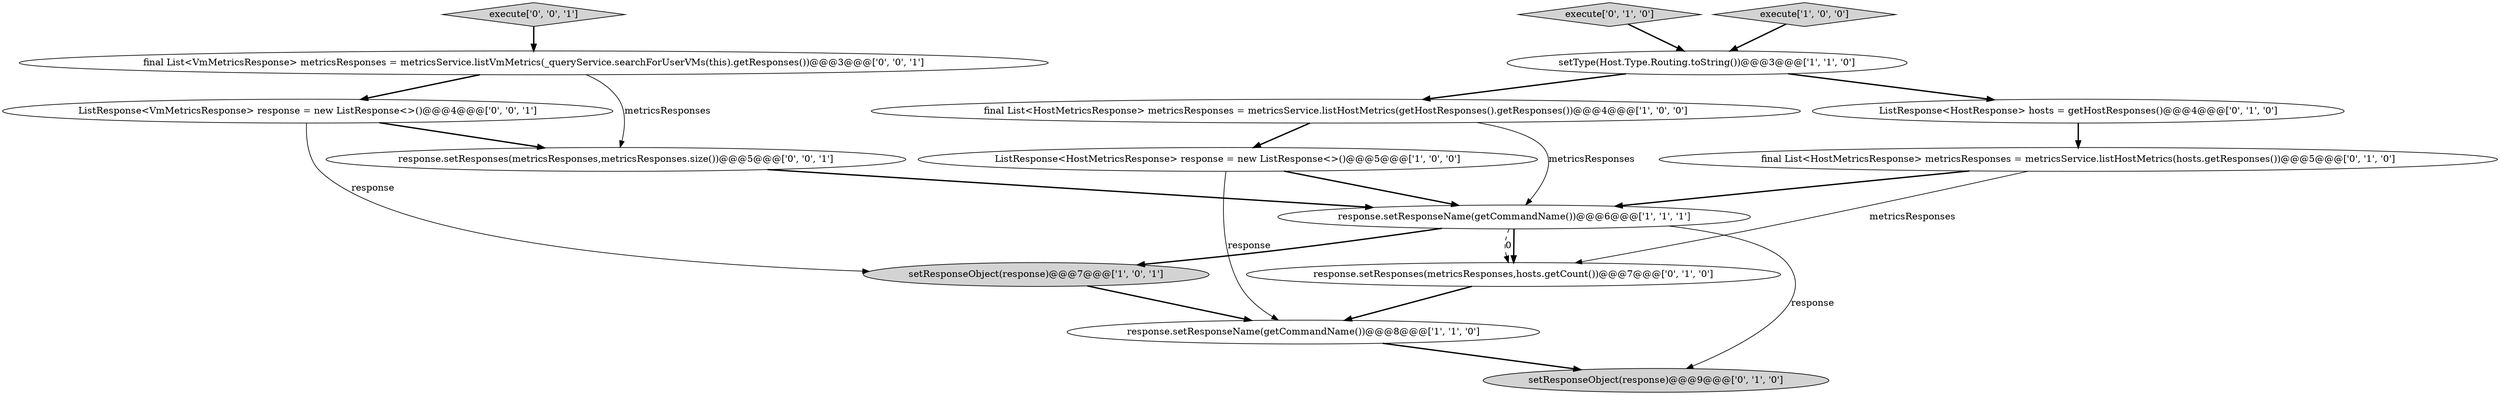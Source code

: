 digraph {
2 [style = filled, label = "execute['1', '0', '0']", fillcolor = lightgray, shape = diamond image = "AAA0AAABBB1BBB"];
1 [style = filled, label = "response.setResponseName(getCommandName())@@@6@@@['1', '1', '1']", fillcolor = white, shape = ellipse image = "AAA0AAABBB1BBB"];
14 [style = filled, label = "execute['0', '0', '1']", fillcolor = lightgray, shape = diamond image = "AAA0AAABBB3BBB"];
11 [style = filled, label = "execute['0', '1', '0']", fillcolor = lightgray, shape = diamond image = "AAA0AAABBB2BBB"];
12 [style = filled, label = "response.setResponses(metricsResponses,metricsResponses.size())@@@5@@@['0', '0', '1']", fillcolor = white, shape = ellipse image = "AAA0AAABBB3BBB"];
3 [style = filled, label = "ListResponse<HostMetricsResponse> response = new ListResponse<>()@@@5@@@['1', '0', '0']", fillcolor = white, shape = ellipse image = "AAA0AAABBB1BBB"];
4 [style = filled, label = "response.setResponseName(getCommandName())@@@8@@@['1', '1', '0']", fillcolor = white, shape = ellipse image = "AAA0AAABBB1BBB"];
0 [style = filled, label = "final List<HostMetricsResponse> metricsResponses = metricsService.listHostMetrics(getHostResponses().getResponses())@@@4@@@['1', '0', '0']", fillcolor = white, shape = ellipse image = "AAA0AAABBB1BBB"];
5 [style = filled, label = "setResponseObject(response)@@@7@@@['1', '0', '1']", fillcolor = lightgray, shape = ellipse image = "AAA0AAABBB1BBB"];
10 [style = filled, label = "response.setResponses(metricsResponses,hosts.getCount())@@@7@@@['0', '1', '0']", fillcolor = white, shape = ellipse image = "AAA1AAABBB2BBB"];
13 [style = filled, label = "final List<VmMetricsResponse> metricsResponses = metricsService.listVmMetrics(_queryService.searchForUserVMs(this).getResponses())@@@3@@@['0', '0', '1']", fillcolor = white, shape = ellipse image = "AAA0AAABBB3BBB"];
8 [style = filled, label = "setResponseObject(response)@@@9@@@['0', '1', '0']", fillcolor = lightgray, shape = ellipse image = "AAA0AAABBB2BBB"];
15 [style = filled, label = "ListResponse<VmMetricsResponse> response = new ListResponse<>()@@@4@@@['0', '0', '1']", fillcolor = white, shape = ellipse image = "AAA0AAABBB3BBB"];
7 [style = filled, label = "final List<HostMetricsResponse> metricsResponses = metricsService.listHostMetrics(hosts.getResponses())@@@5@@@['0', '1', '0']", fillcolor = white, shape = ellipse image = "AAA1AAABBB2BBB"];
9 [style = filled, label = "ListResponse<HostResponse> hosts = getHostResponses()@@@4@@@['0', '1', '0']", fillcolor = white, shape = ellipse image = "AAA0AAABBB2BBB"];
6 [style = filled, label = "setType(Host.Type.Routing.toString())@@@3@@@['1', '1', '0']", fillcolor = white, shape = ellipse image = "AAA0AAABBB1BBB"];
13->15 [style = bold, label=""];
1->10 [style = bold, label=""];
15->12 [style = bold, label=""];
6->0 [style = bold, label=""];
14->13 [style = bold, label=""];
12->1 [style = bold, label=""];
4->8 [style = bold, label=""];
0->3 [style = bold, label=""];
13->12 [style = solid, label="metricsResponses"];
11->6 [style = bold, label=""];
7->10 [style = solid, label="metricsResponses"];
3->4 [style = solid, label="response"];
5->4 [style = bold, label=""];
3->1 [style = bold, label=""];
6->9 [style = bold, label=""];
0->1 [style = solid, label="metricsResponses"];
15->5 [style = solid, label="response"];
10->4 [style = bold, label=""];
1->10 [style = dashed, label="0"];
2->6 [style = bold, label=""];
7->1 [style = bold, label=""];
1->8 [style = solid, label="response"];
1->5 [style = bold, label=""];
9->7 [style = bold, label=""];
}
